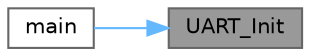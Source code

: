 digraph "UART_Init"
{
 // LATEX_PDF_SIZE
  bgcolor="transparent";
  edge [fontname=Helvetica,fontsize=10,labelfontname=Helvetica,labelfontsize=10];
  node [fontname=Helvetica,fontsize=10,shape=box,height=0.2,width=0.4];
  rankdir="RL";
  Node1 [id="Node000001",label="UART_Init",height=0.2,width=0.4,color="gray40", fillcolor="grey60", style="filled", fontcolor="black",tooltip="Initialize UART peripheral with given handle."];
  Node1 -> Node2 [id="edge1_Node000001_Node000002",dir="back",color="steelblue1",style="solid",tooltip=" "];
  Node2 [id="Node000002",label="main",height=0.2,width=0.4,color="grey40", fillcolor="white", style="filled",URL="$d0/d29/main_8c.html#a840291bc02cba5474a4cb46a9b9566fe",tooltip="Main application entry point."];
}
